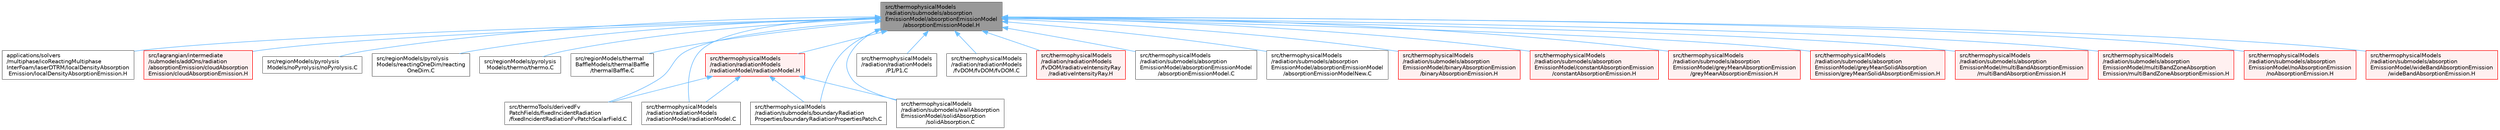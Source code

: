 digraph "src/thermophysicalModels/radiation/submodels/absorptionEmissionModel/absorptionEmissionModel/absorptionEmissionModel.H"
{
 // LATEX_PDF_SIZE
  bgcolor="transparent";
  edge [fontname=Helvetica,fontsize=10,labelfontname=Helvetica,labelfontsize=10];
  node [fontname=Helvetica,fontsize=10,shape=box,height=0.2,width=0.4];
  Node1 [id="Node000001",label="src/thermophysicalModels\l/radiation/submodels/absorption\lEmissionModel/absorptionEmissionModel\l/absorptionEmissionModel.H",height=0.2,width=0.4,color="gray40", fillcolor="grey60", style="filled", fontcolor="black",tooltip=" "];
  Node1 -> Node2 [id="edge1_Node000001_Node000002",dir="back",color="steelblue1",style="solid",tooltip=" "];
  Node2 [id="Node000002",label="applications/solvers\l/multiphase/icoReactingMultiphase\lInterFoam/laserDTRM/localDensityAbsorption\lEmission/localDensityAbsorptionEmission.H",height=0.2,width=0.4,color="grey40", fillcolor="white", style="filled",URL="$localDensityAbsorptionEmission_8H.html",tooltip=" "];
  Node1 -> Node3 [id="edge2_Node000001_Node000003",dir="back",color="steelblue1",style="solid",tooltip=" "];
  Node3 [id="Node000003",label="src/lagrangian/intermediate\l/submodels/addOns/radiation\l/absorptionEmission/cloudAbsorption\lEmission/cloudAbsorptionEmission.H",height=0.2,width=0.4,color="red", fillcolor="#FFF0F0", style="filled",URL="$cloudAbsorptionEmission_8H.html",tooltip=" "];
  Node1 -> Node5 [id="edge3_Node000001_Node000005",dir="back",color="steelblue1",style="solid",tooltip=" "];
  Node5 [id="Node000005",label="src/regionModels/pyrolysis\lModels/noPyrolysis/noPyrolysis.C",height=0.2,width=0.4,color="grey40", fillcolor="white", style="filled",URL="$noPyrolysis_8C.html",tooltip=" "];
  Node1 -> Node6 [id="edge4_Node000001_Node000006",dir="back",color="steelblue1",style="solid",tooltip=" "];
  Node6 [id="Node000006",label="src/regionModels/pyrolysis\lModels/reactingOneDim/reacting\lOneDim.C",height=0.2,width=0.4,color="grey40", fillcolor="white", style="filled",URL="$reactingOneDim_8C.html",tooltip=" "];
  Node1 -> Node7 [id="edge5_Node000001_Node000007",dir="back",color="steelblue1",style="solid",tooltip=" "];
  Node7 [id="Node000007",label="src/regionModels/pyrolysis\lModels/thermo/thermo.C",height=0.2,width=0.4,color="grey40", fillcolor="white", style="filled",URL="$regionModels_2pyrolysisModels_2thermo_2thermo_8C.html",tooltip=" "];
  Node1 -> Node8 [id="edge6_Node000001_Node000008",dir="back",color="steelblue1",style="solid",tooltip=" "];
  Node8 [id="Node000008",label="src/regionModels/thermal\lBaffleModels/thermalBaffle\l/thermalBaffle.C",height=0.2,width=0.4,color="grey40", fillcolor="white", style="filled",URL="$thermalBaffle_8C.html",tooltip=" "];
  Node1 -> Node9 [id="edge7_Node000001_Node000009",dir="back",color="steelblue1",style="solid",tooltip=" "];
  Node9 [id="Node000009",label="src/thermoTools/derivedFv\lPatchFields/fixedIncidentRadiation\l/fixedIncidentRadiationFvPatchScalarField.C",height=0.2,width=0.4,color="grey40", fillcolor="white", style="filled",URL="$fixedIncidentRadiationFvPatchScalarField_8C.html",tooltip=" "];
  Node1 -> Node10 [id="edge8_Node000001_Node000010",dir="back",color="steelblue1",style="solid",tooltip=" "];
  Node10 [id="Node000010",label="src/thermophysicalModels\l/radiation/radiationModels\l/P1/P1.C",height=0.2,width=0.4,color="grey40", fillcolor="white", style="filled",URL="$P1_8C.html",tooltip=" "];
  Node1 -> Node11 [id="edge9_Node000001_Node000011",dir="back",color="steelblue1",style="solid",tooltip=" "];
  Node11 [id="Node000011",label="src/thermophysicalModels\l/radiation/radiationModels\l/fvDOM/fvDOM/fvDOM.C",height=0.2,width=0.4,color="grey40", fillcolor="white", style="filled",URL="$fvDOM_8C.html",tooltip=" "];
  Node1 -> Node12 [id="edge10_Node000001_Node000012",dir="back",color="steelblue1",style="solid",tooltip=" "];
  Node12 [id="Node000012",label="src/thermophysicalModels\l/radiation/radiationModels\l/fvDOM/radiativeIntensityRay\l/radiativeIntensityRay.H",height=0.2,width=0.4,color="red", fillcolor="#FFF0F0", style="filled",URL="$radiativeIntensityRay_8H.html",tooltip=" "];
  Node1 -> Node18 [id="edge11_Node000001_Node000018",dir="back",color="steelblue1",style="solid",tooltip=" "];
  Node18 [id="Node000018",label="src/thermophysicalModels\l/radiation/radiationModels\l/radiationModel/radiationModel.C",height=0.2,width=0.4,color="grey40", fillcolor="white", style="filled",URL="$radiationModel_8C.html",tooltip=" "];
  Node1 -> Node19 [id="edge12_Node000001_Node000019",dir="back",color="steelblue1",style="solid",tooltip=" "];
  Node19 [id="Node000019",label="src/thermophysicalModels\l/radiation/radiationModels\l/radiationModel/radiationModel.H",height=0.2,width=0.4,color="red", fillcolor="#FFF0F0", style="filled",URL="$radiationModel_8H.html",tooltip=" "];
  Node19 -> Node9 [id="edge13_Node000019_Node000009",dir="back",color="steelblue1",style="solid",tooltip=" "];
  Node19 -> Node18 [id="edge14_Node000019_Node000018",dir="back",color="steelblue1",style="solid",tooltip=" "];
  Node19 -> Node50 [id="edge15_Node000019_Node000050",dir="back",color="steelblue1",style="solid",tooltip=" "];
  Node50 [id="Node000050",label="src/thermophysicalModels\l/radiation/submodels/boundaryRadiation\lProperties/boundaryRadiationPropertiesPatch.C",height=0.2,width=0.4,color="grey40", fillcolor="white", style="filled",URL="$boundaryRadiationPropertiesPatch_8C.html",tooltip=" "];
  Node19 -> Node51 [id="edge16_Node000019_Node000051",dir="back",color="steelblue1",style="solid",tooltip=" "];
  Node51 [id="Node000051",label="src/thermophysicalModels\l/radiation/submodels/wallAbsorption\lEmissionModel/solidAbsorption\l/solidAbsorption.C",height=0.2,width=0.4,color="grey40", fillcolor="white", style="filled",URL="$solidAbsorption_8C.html",tooltip=" "];
  Node1 -> Node52 [id="edge17_Node000001_Node000052",dir="back",color="steelblue1",style="solid",tooltip=" "];
  Node52 [id="Node000052",label="src/thermophysicalModels\l/radiation/submodels/absorption\lEmissionModel/absorptionEmissionModel\l/absorptionEmissionModel.C",height=0.2,width=0.4,color="grey40", fillcolor="white", style="filled",URL="$absorptionEmissionModel_8C.html",tooltip=" "];
  Node1 -> Node53 [id="edge18_Node000001_Node000053",dir="back",color="steelblue1",style="solid",tooltip=" "];
  Node53 [id="Node000053",label="src/thermophysicalModels\l/radiation/submodels/absorption\lEmissionModel/absorptionEmissionModel\l/absorptionEmissionModelNew.C",height=0.2,width=0.4,color="grey40", fillcolor="white", style="filled",URL="$absorptionEmissionModelNew_8C.html",tooltip=" "];
  Node1 -> Node54 [id="edge19_Node000001_Node000054",dir="back",color="steelblue1",style="solid",tooltip=" "];
  Node54 [id="Node000054",label="src/thermophysicalModels\l/radiation/submodels/absorption\lEmissionModel/binaryAbsorptionEmission\l/binaryAbsorptionEmission.H",height=0.2,width=0.4,color="red", fillcolor="#FFF0F0", style="filled",URL="$binaryAbsorptionEmission_8H.html",tooltip=" "];
  Node1 -> Node56 [id="edge20_Node000001_Node000056",dir="back",color="steelblue1",style="solid",tooltip=" "];
  Node56 [id="Node000056",label="src/thermophysicalModels\l/radiation/submodels/absorption\lEmissionModel/constantAbsorptionEmission\l/constantAbsorptionEmission.H",height=0.2,width=0.4,color="red", fillcolor="#FFF0F0", style="filled",URL="$constantAbsorptionEmission_8H.html",tooltip=" "];
  Node1 -> Node58 [id="edge21_Node000001_Node000058",dir="back",color="steelblue1",style="solid",tooltip=" "];
  Node58 [id="Node000058",label="src/thermophysicalModels\l/radiation/submodels/absorption\lEmissionModel/greyMeanAbsorptionEmission\l/greyMeanAbsorptionEmission.H",height=0.2,width=0.4,color="red", fillcolor="#FFF0F0", style="filled",URL="$greyMeanAbsorptionEmission_8H.html",tooltip=" "];
  Node1 -> Node60 [id="edge22_Node000001_Node000060",dir="back",color="steelblue1",style="solid",tooltip=" "];
  Node60 [id="Node000060",label="src/thermophysicalModels\l/radiation/submodels/absorption\lEmissionModel/greyMeanSolidAbsorption\lEmission/greyMeanSolidAbsorptionEmission.H",height=0.2,width=0.4,color="red", fillcolor="#FFF0F0", style="filled",URL="$greyMeanSolidAbsorptionEmission_8H.html",tooltip=" "];
  Node1 -> Node62 [id="edge23_Node000001_Node000062",dir="back",color="steelblue1",style="solid",tooltip=" "];
  Node62 [id="Node000062",label="src/thermophysicalModels\l/radiation/submodels/absorption\lEmissionModel/multiBandAbsorptionEmission\l/multiBandAbsorptionEmission.H",height=0.2,width=0.4,color="red", fillcolor="#FFF0F0", style="filled",URL="$multiBandAbsorptionEmission_8H.html",tooltip=" "];
  Node1 -> Node64 [id="edge24_Node000001_Node000064",dir="back",color="steelblue1",style="solid",tooltip=" "];
  Node64 [id="Node000064",label="src/thermophysicalModels\l/radiation/submodels/absorption\lEmissionModel/multiBandZoneAbsorption\lEmission/multiBandZoneAbsorptionEmission.H",height=0.2,width=0.4,color="red", fillcolor="#FFF0F0", style="filled",URL="$multiBandZoneAbsorptionEmission_8H.html",tooltip=" "];
  Node1 -> Node66 [id="edge25_Node000001_Node000066",dir="back",color="steelblue1",style="solid",tooltip=" "];
  Node66 [id="Node000066",label="src/thermophysicalModels\l/radiation/submodels/absorption\lEmissionModel/noAbsorptionEmission\l/noAbsorptionEmission.H",height=0.2,width=0.4,color="red", fillcolor="#FFF0F0", style="filled",URL="$noAbsorptionEmission_8H.html",tooltip=" "];
  Node1 -> Node68 [id="edge26_Node000001_Node000068",dir="back",color="steelblue1",style="solid",tooltip=" "];
  Node68 [id="Node000068",label="src/thermophysicalModels\l/radiation/submodels/absorption\lEmissionModel/wideBandAbsorptionEmission\l/wideBandAbsorptionEmission.H",height=0.2,width=0.4,color="red", fillcolor="#FFF0F0", style="filled",URL="$wideBandAbsorptionEmission_8H.html",tooltip=" "];
  Node1 -> Node50 [id="edge27_Node000001_Node000050",dir="back",color="steelblue1",style="solid",tooltip=" "];
  Node1 -> Node51 [id="edge28_Node000001_Node000051",dir="back",color="steelblue1",style="solid",tooltip=" "];
}
